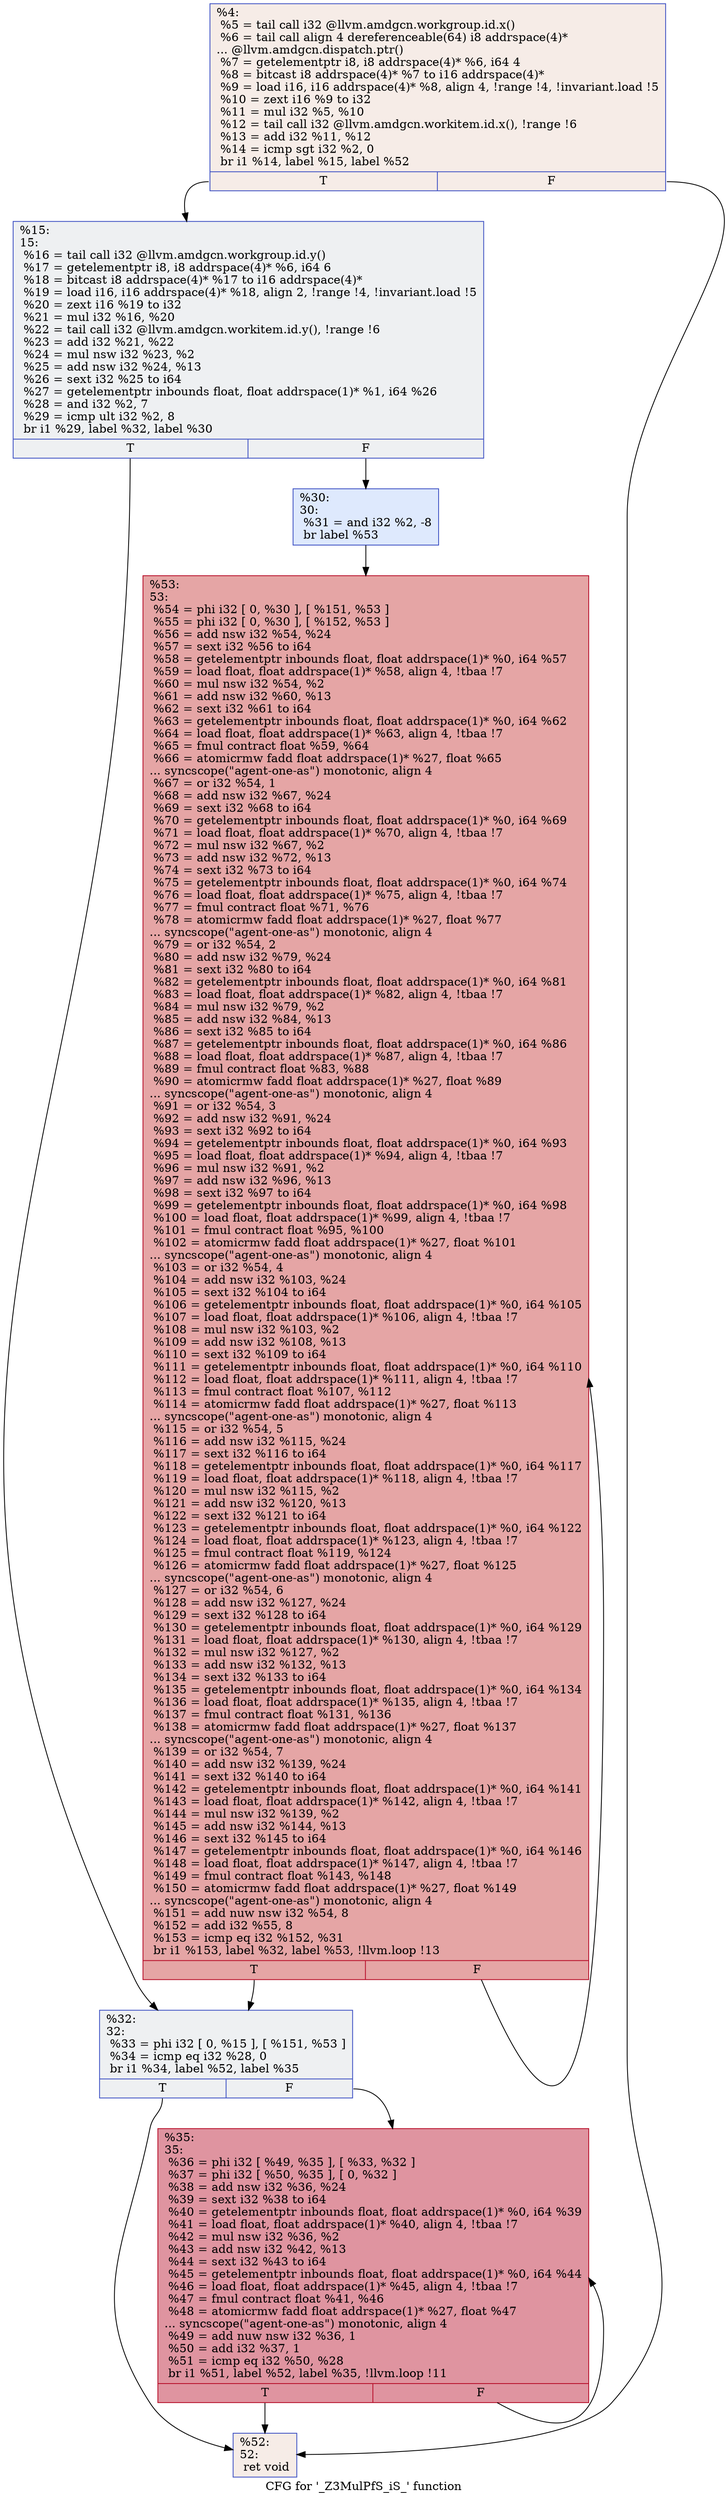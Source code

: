 digraph "CFG for '_Z3MulPfS_iS_' function" {
	label="CFG for '_Z3MulPfS_iS_' function";

	Node0x5afda20 [shape=record,color="#3d50c3ff", style=filled, fillcolor="#ead5c970",label="{%4:\l  %5 = tail call i32 @llvm.amdgcn.workgroup.id.x()\l  %6 = tail call align 4 dereferenceable(64) i8 addrspace(4)*\l... @llvm.amdgcn.dispatch.ptr()\l  %7 = getelementptr i8, i8 addrspace(4)* %6, i64 4\l  %8 = bitcast i8 addrspace(4)* %7 to i16 addrspace(4)*\l  %9 = load i16, i16 addrspace(4)* %8, align 4, !range !4, !invariant.load !5\l  %10 = zext i16 %9 to i32\l  %11 = mul i32 %5, %10\l  %12 = tail call i32 @llvm.amdgcn.workitem.id.x(), !range !6\l  %13 = add i32 %11, %12\l  %14 = icmp sgt i32 %2, 0\l  br i1 %14, label %15, label %52\l|{<s0>T|<s1>F}}"];
	Node0x5afda20:s0 -> Node0x5aff940;
	Node0x5afda20:s1 -> Node0x5aff9d0;
	Node0x5aff940 [shape=record,color="#3d50c3ff", style=filled, fillcolor="#d9dce170",label="{%15:\l15:                                               \l  %16 = tail call i32 @llvm.amdgcn.workgroup.id.y()\l  %17 = getelementptr i8, i8 addrspace(4)* %6, i64 6\l  %18 = bitcast i8 addrspace(4)* %17 to i16 addrspace(4)*\l  %19 = load i16, i16 addrspace(4)* %18, align 2, !range !4, !invariant.load !5\l  %20 = zext i16 %19 to i32\l  %21 = mul i32 %16, %20\l  %22 = tail call i32 @llvm.amdgcn.workitem.id.y(), !range !6\l  %23 = add i32 %21, %22\l  %24 = mul nsw i32 %23, %2\l  %25 = add nsw i32 %24, %13\l  %26 = sext i32 %25 to i64\l  %27 = getelementptr inbounds float, float addrspace(1)* %1, i64 %26\l  %28 = and i32 %2, 7\l  %29 = icmp ult i32 %2, 8\l  br i1 %29, label %32, label %30\l|{<s0>T|<s1>F}}"];
	Node0x5aff940:s0 -> Node0x5b018d0;
	Node0x5aff940:s1 -> Node0x5b01960;
	Node0x5b01960 [shape=record,color="#3d50c3ff", style=filled, fillcolor="#b5cdfa70",label="{%30:\l30:                                               \l  %31 = and i32 %2, -8\l  br label %53\l}"];
	Node0x5b01960 -> Node0x5b01b60;
	Node0x5b018d0 [shape=record,color="#3d50c3ff", style=filled, fillcolor="#d9dce170",label="{%32:\l32:                                               \l  %33 = phi i32 [ 0, %15 ], [ %151, %53 ]\l  %34 = icmp eq i32 %28, 0\l  br i1 %34, label %52, label %35\l|{<s0>T|<s1>F}}"];
	Node0x5b018d0:s0 -> Node0x5aff9d0;
	Node0x5b018d0:s1 -> Node0x5b01ec0;
	Node0x5b01ec0 [shape=record,color="#b70d28ff", style=filled, fillcolor="#b70d2870",label="{%35:\l35:                                               \l  %36 = phi i32 [ %49, %35 ], [ %33, %32 ]\l  %37 = phi i32 [ %50, %35 ], [ 0, %32 ]\l  %38 = add nsw i32 %36, %24\l  %39 = sext i32 %38 to i64\l  %40 = getelementptr inbounds float, float addrspace(1)* %0, i64 %39\l  %41 = load float, float addrspace(1)* %40, align 4, !tbaa !7\l  %42 = mul nsw i32 %36, %2\l  %43 = add nsw i32 %42, %13\l  %44 = sext i32 %43 to i64\l  %45 = getelementptr inbounds float, float addrspace(1)* %0, i64 %44\l  %46 = load float, float addrspace(1)* %45, align 4, !tbaa !7\l  %47 = fmul contract float %41, %46\l  %48 = atomicrmw fadd float addrspace(1)* %27, float %47\l... syncscope(\"agent-one-as\") monotonic, align 4\l  %49 = add nuw nsw i32 %36, 1\l  %50 = add i32 %37, 1\l  %51 = icmp eq i32 %50, %28\l  br i1 %51, label %52, label %35, !llvm.loop !11\l|{<s0>T|<s1>F}}"];
	Node0x5b01ec0:s0 -> Node0x5aff9d0;
	Node0x5b01ec0:s1 -> Node0x5b01ec0;
	Node0x5aff9d0 [shape=record,color="#3d50c3ff", style=filled, fillcolor="#ead5c970",label="{%52:\l52:                                               \l  ret void\l}"];
	Node0x5b01b60 [shape=record,color="#b70d28ff", style=filled, fillcolor="#c5333470",label="{%53:\l53:                                               \l  %54 = phi i32 [ 0, %30 ], [ %151, %53 ]\l  %55 = phi i32 [ 0, %30 ], [ %152, %53 ]\l  %56 = add nsw i32 %54, %24\l  %57 = sext i32 %56 to i64\l  %58 = getelementptr inbounds float, float addrspace(1)* %0, i64 %57\l  %59 = load float, float addrspace(1)* %58, align 4, !tbaa !7\l  %60 = mul nsw i32 %54, %2\l  %61 = add nsw i32 %60, %13\l  %62 = sext i32 %61 to i64\l  %63 = getelementptr inbounds float, float addrspace(1)* %0, i64 %62\l  %64 = load float, float addrspace(1)* %63, align 4, !tbaa !7\l  %65 = fmul contract float %59, %64\l  %66 = atomicrmw fadd float addrspace(1)* %27, float %65\l... syncscope(\"agent-one-as\") monotonic, align 4\l  %67 = or i32 %54, 1\l  %68 = add nsw i32 %67, %24\l  %69 = sext i32 %68 to i64\l  %70 = getelementptr inbounds float, float addrspace(1)* %0, i64 %69\l  %71 = load float, float addrspace(1)* %70, align 4, !tbaa !7\l  %72 = mul nsw i32 %67, %2\l  %73 = add nsw i32 %72, %13\l  %74 = sext i32 %73 to i64\l  %75 = getelementptr inbounds float, float addrspace(1)* %0, i64 %74\l  %76 = load float, float addrspace(1)* %75, align 4, !tbaa !7\l  %77 = fmul contract float %71, %76\l  %78 = atomicrmw fadd float addrspace(1)* %27, float %77\l... syncscope(\"agent-one-as\") monotonic, align 4\l  %79 = or i32 %54, 2\l  %80 = add nsw i32 %79, %24\l  %81 = sext i32 %80 to i64\l  %82 = getelementptr inbounds float, float addrspace(1)* %0, i64 %81\l  %83 = load float, float addrspace(1)* %82, align 4, !tbaa !7\l  %84 = mul nsw i32 %79, %2\l  %85 = add nsw i32 %84, %13\l  %86 = sext i32 %85 to i64\l  %87 = getelementptr inbounds float, float addrspace(1)* %0, i64 %86\l  %88 = load float, float addrspace(1)* %87, align 4, !tbaa !7\l  %89 = fmul contract float %83, %88\l  %90 = atomicrmw fadd float addrspace(1)* %27, float %89\l... syncscope(\"agent-one-as\") monotonic, align 4\l  %91 = or i32 %54, 3\l  %92 = add nsw i32 %91, %24\l  %93 = sext i32 %92 to i64\l  %94 = getelementptr inbounds float, float addrspace(1)* %0, i64 %93\l  %95 = load float, float addrspace(1)* %94, align 4, !tbaa !7\l  %96 = mul nsw i32 %91, %2\l  %97 = add nsw i32 %96, %13\l  %98 = sext i32 %97 to i64\l  %99 = getelementptr inbounds float, float addrspace(1)* %0, i64 %98\l  %100 = load float, float addrspace(1)* %99, align 4, !tbaa !7\l  %101 = fmul contract float %95, %100\l  %102 = atomicrmw fadd float addrspace(1)* %27, float %101\l... syncscope(\"agent-one-as\") monotonic, align 4\l  %103 = or i32 %54, 4\l  %104 = add nsw i32 %103, %24\l  %105 = sext i32 %104 to i64\l  %106 = getelementptr inbounds float, float addrspace(1)* %0, i64 %105\l  %107 = load float, float addrspace(1)* %106, align 4, !tbaa !7\l  %108 = mul nsw i32 %103, %2\l  %109 = add nsw i32 %108, %13\l  %110 = sext i32 %109 to i64\l  %111 = getelementptr inbounds float, float addrspace(1)* %0, i64 %110\l  %112 = load float, float addrspace(1)* %111, align 4, !tbaa !7\l  %113 = fmul contract float %107, %112\l  %114 = atomicrmw fadd float addrspace(1)* %27, float %113\l... syncscope(\"agent-one-as\") monotonic, align 4\l  %115 = or i32 %54, 5\l  %116 = add nsw i32 %115, %24\l  %117 = sext i32 %116 to i64\l  %118 = getelementptr inbounds float, float addrspace(1)* %0, i64 %117\l  %119 = load float, float addrspace(1)* %118, align 4, !tbaa !7\l  %120 = mul nsw i32 %115, %2\l  %121 = add nsw i32 %120, %13\l  %122 = sext i32 %121 to i64\l  %123 = getelementptr inbounds float, float addrspace(1)* %0, i64 %122\l  %124 = load float, float addrspace(1)* %123, align 4, !tbaa !7\l  %125 = fmul contract float %119, %124\l  %126 = atomicrmw fadd float addrspace(1)* %27, float %125\l... syncscope(\"agent-one-as\") monotonic, align 4\l  %127 = or i32 %54, 6\l  %128 = add nsw i32 %127, %24\l  %129 = sext i32 %128 to i64\l  %130 = getelementptr inbounds float, float addrspace(1)* %0, i64 %129\l  %131 = load float, float addrspace(1)* %130, align 4, !tbaa !7\l  %132 = mul nsw i32 %127, %2\l  %133 = add nsw i32 %132, %13\l  %134 = sext i32 %133 to i64\l  %135 = getelementptr inbounds float, float addrspace(1)* %0, i64 %134\l  %136 = load float, float addrspace(1)* %135, align 4, !tbaa !7\l  %137 = fmul contract float %131, %136\l  %138 = atomicrmw fadd float addrspace(1)* %27, float %137\l... syncscope(\"agent-one-as\") monotonic, align 4\l  %139 = or i32 %54, 7\l  %140 = add nsw i32 %139, %24\l  %141 = sext i32 %140 to i64\l  %142 = getelementptr inbounds float, float addrspace(1)* %0, i64 %141\l  %143 = load float, float addrspace(1)* %142, align 4, !tbaa !7\l  %144 = mul nsw i32 %139, %2\l  %145 = add nsw i32 %144, %13\l  %146 = sext i32 %145 to i64\l  %147 = getelementptr inbounds float, float addrspace(1)* %0, i64 %146\l  %148 = load float, float addrspace(1)* %147, align 4, !tbaa !7\l  %149 = fmul contract float %143, %148\l  %150 = atomicrmw fadd float addrspace(1)* %27, float %149\l... syncscope(\"agent-one-as\") monotonic, align 4\l  %151 = add nuw nsw i32 %54, 8\l  %152 = add i32 %55, 8\l  %153 = icmp eq i32 %152, %31\l  br i1 %153, label %32, label %53, !llvm.loop !13\l|{<s0>T|<s1>F}}"];
	Node0x5b01b60:s0 -> Node0x5b018d0;
	Node0x5b01b60:s1 -> Node0x5b01b60;
}
